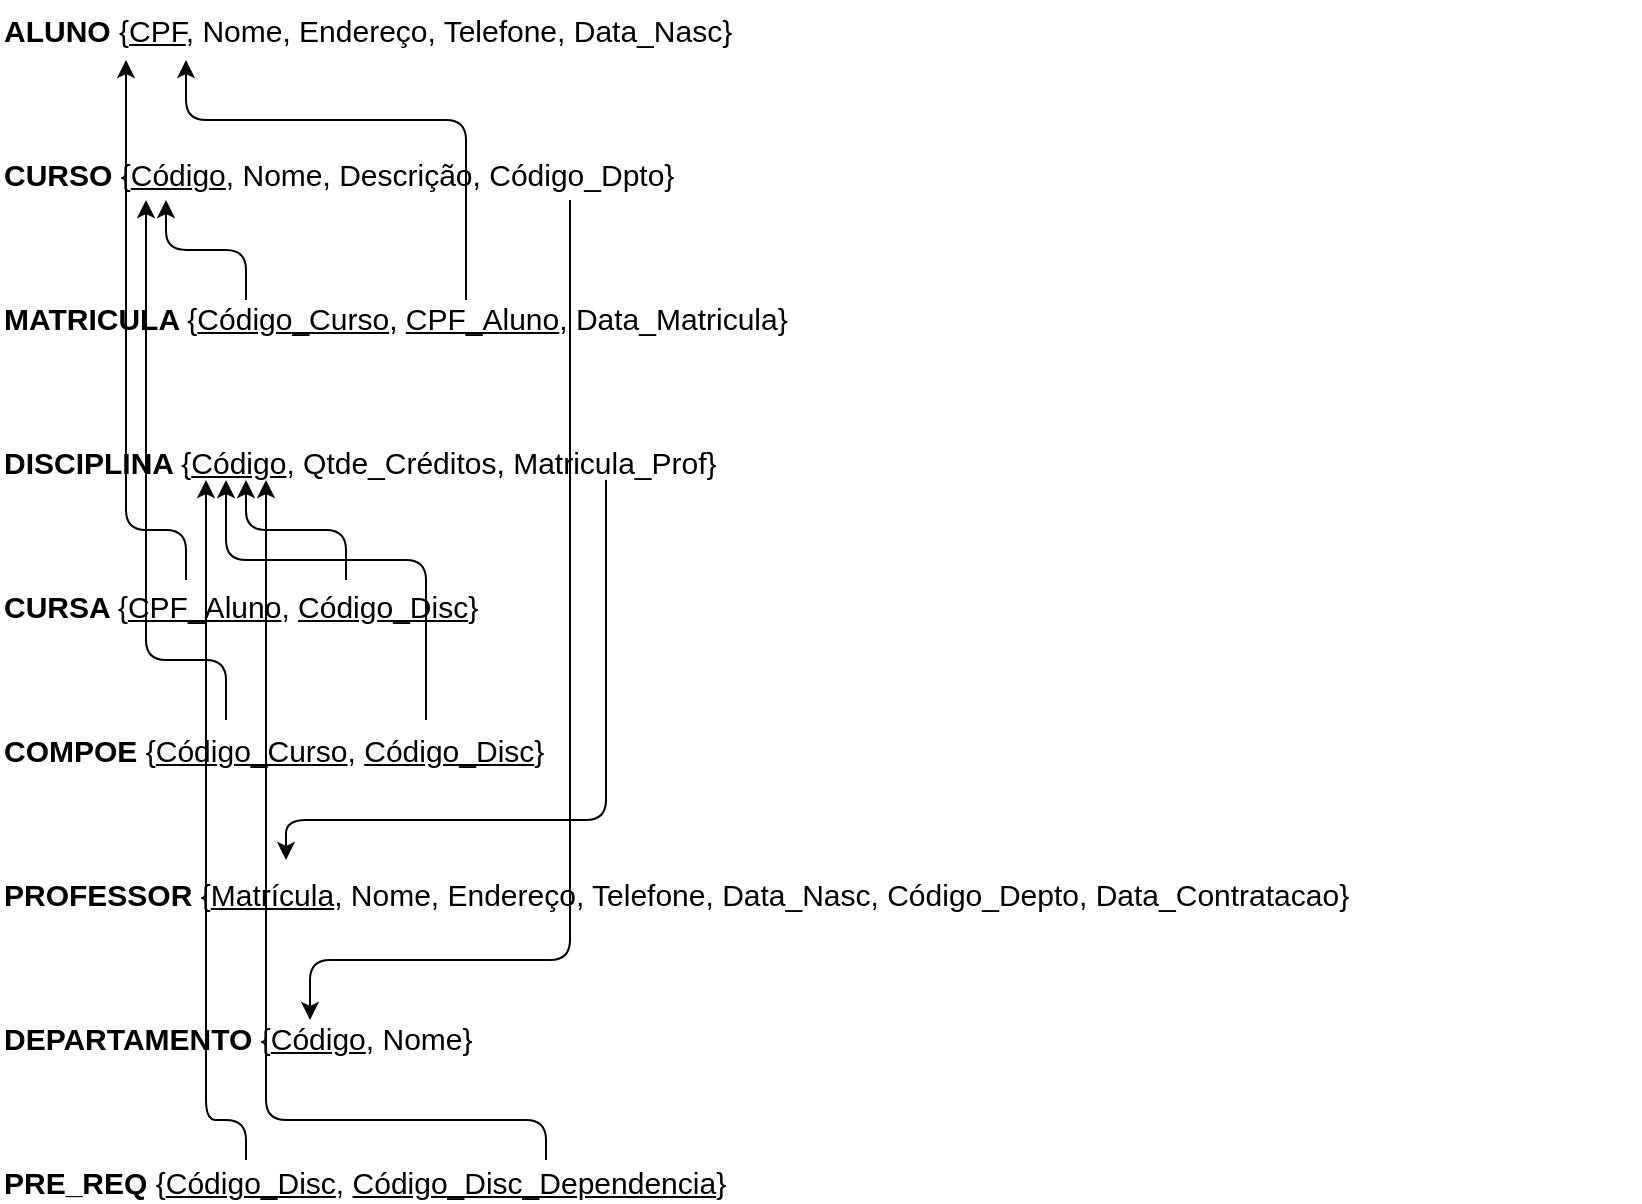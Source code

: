 <mxfile version="15.2.5" type="device"><diagram id="9vSaPEbVQlQk-tZIQkvW" name="Page-1"><mxGraphModel dx="1422" dy="762" grid="1" gridSize="10" guides="1" tooltips="1" connect="1" arrows="1" fold="1" page="1" pageScale="1" pageWidth="827" pageHeight="1169" math="0" shadow="0"><root><mxCell id="0"/><mxCell id="1" parent="0"/><mxCell id="8fjnxuWAcDwF2RKfn_Jp-9" value="&lt;font style=&quot;font-size: 15px&quot;&gt;&lt;b&gt;ALUNO&lt;/b&gt; {&lt;u&gt;CPF&lt;/u&gt;, Nome, Endereço, Telefone, Data_Nasc}&lt;br&gt;&lt;br&gt;&lt;br&gt;&lt;br&gt;&lt;b&gt;CURSO&lt;/b&gt; {&lt;u&gt;Código&lt;/u&gt;, Nome, Descrição, Código_Dpto}&lt;br&gt;&lt;br&gt;&lt;br&gt;&lt;br&gt;&lt;b&gt;MATRICULA &lt;/b&gt;{&lt;u&gt;Código_Curso&lt;/u&gt;,&amp;nbsp;&lt;u&gt;CPF_Aluno&lt;/u&gt;, Data_Matricula}&lt;br&gt;&lt;br&gt;&lt;br&gt;&lt;br&gt;&lt;b&gt;DISCIPLINA &lt;/b&gt;{&lt;u&gt;Código&lt;/u&gt;, Qtde_Créditos, Matricula_Prof}&lt;br&gt;&lt;br&gt;&lt;br&gt;&lt;br&gt;&lt;b&gt;CURSA &lt;/b&gt;{&lt;u&gt;CPF_Aluno&lt;/u&gt;,&amp;nbsp;&lt;u&gt;Código_Disc&lt;/u&gt;}&lt;br&gt;&lt;br&gt;&lt;br&gt;&lt;br&gt;&lt;b&gt;COMPOE&lt;/b&gt; {&lt;u&gt;Código_Curso&lt;/u&gt;,&amp;nbsp;&lt;u&gt;Código_Disc&lt;/u&gt;}&lt;br&gt;&lt;br&gt;&lt;br&gt;&lt;br&gt;&lt;b&gt;PROFESSOR &lt;/b&gt;{&lt;u&gt;Matrícula&lt;/u&gt;, Nome, Endereço, Telefone, Data_Nasc, Código_Depto, Data_Contratacao}&lt;br&gt;&lt;br&gt;&lt;br&gt;&lt;br&gt;&lt;b&gt;DEPARTAMENTO &lt;/b&gt;{&lt;u&gt;Código&lt;/u&gt;, Nome}&lt;br&gt;&lt;br&gt;&lt;br&gt;&lt;br&gt;&lt;b&gt;PRE_REQ &lt;/b&gt;{&lt;u&gt;Código_Disc&lt;/u&gt;,&amp;nbsp;&lt;u&gt;Código_Disc_Dependencia&lt;/u&gt;}&lt;/font&gt;" style="text;whiteSpace=wrap;html=1;" vertex="1" parent="1"><mxGeometry x="14" y="20" width="820" height="600" as="geometry"/></mxCell><mxCell id="8fjnxuWAcDwF2RKfn_Jp-14" value="" style="edgeStyle=elbowEdgeStyle;elbow=vertical;endArrow=classic;html=1;" edge="1" parent="1"><mxGeometry width="50" height="50" relative="1" as="geometry"><mxPoint x="137" y="170" as="sourcePoint"/><mxPoint x="97" y="120" as="targetPoint"/></mxGeometry></mxCell><mxCell id="8fjnxuWAcDwF2RKfn_Jp-15" value="" style="edgeStyle=elbowEdgeStyle;elbow=vertical;endArrow=classic;html=1;" edge="1" parent="1"><mxGeometry width="50" height="50" relative="1" as="geometry"><mxPoint x="247" y="170" as="sourcePoint"/><mxPoint x="107" y="50" as="targetPoint"/><Array as="points"><mxPoint x="177" y="80"/></Array></mxGeometry></mxCell><mxCell id="8fjnxuWAcDwF2RKfn_Jp-17" value="" style="edgeStyle=elbowEdgeStyle;elbow=vertical;endArrow=classic;html=1;" edge="1" parent="1"><mxGeometry width="50" height="50" relative="1" as="geometry"><mxPoint x="107" y="310" as="sourcePoint"/><mxPoint x="77" y="50" as="targetPoint"/><Array as="points"><mxPoint x="137" y="285"/></Array></mxGeometry></mxCell><mxCell id="8fjnxuWAcDwF2RKfn_Jp-18" value="" style="edgeStyle=elbowEdgeStyle;elbow=vertical;endArrow=classic;html=1;" edge="1" parent="1"><mxGeometry width="50" height="50" relative="1" as="geometry"><mxPoint x="187" y="310" as="sourcePoint"/><mxPoint x="137" y="260" as="targetPoint"/></mxGeometry></mxCell><mxCell id="8fjnxuWAcDwF2RKfn_Jp-19" value="" style="edgeStyle=elbowEdgeStyle;elbow=vertical;endArrow=classic;html=1;" edge="1" parent="1"><mxGeometry width="50" height="50" relative="1" as="geometry"><mxPoint x="127" y="380" as="sourcePoint"/><mxPoint x="87" y="120" as="targetPoint"/><Array as="points"><mxPoint x="77" y="350"/></Array></mxGeometry></mxCell><mxCell id="8fjnxuWAcDwF2RKfn_Jp-20" value="" style="edgeStyle=elbowEdgeStyle;elbow=vertical;endArrow=classic;html=1;" edge="1" parent="1"><mxGeometry width="50" height="50" relative="1" as="geometry"><mxPoint x="227" y="380" as="sourcePoint"/><mxPoint x="127" y="260" as="targetPoint"/><Array as="points"><mxPoint x="177" y="300"/></Array></mxGeometry></mxCell><mxCell id="8fjnxuWAcDwF2RKfn_Jp-23" value="" style="edgeStyle=elbowEdgeStyle;elbow=vertical;endArrow=classic;html=1;" edge="1" parent="1"><mxGeometry width="50" height="50" relative="1" as="geometry"><mxPoint x="317" y="260" as="sourcePoint"/><mxPoint x="157" y="450" as="targetPoint"/><Array as="points"><mxPoint x="287" y="430"/></Array></mxGeometry></mxCell><mxCell id="8fjnxuWAcDwF2RKfn_Jp-24" value="" style="edgeStyle=elbowEdgeStyle;elbow=vertical;endArrow=classic;html=1;" edge="1" parent="1"><mxGeometry width="50" height="50" relative="1" as="geometry"><mxPoint x="299" y="120" as="sourcePoint"/><mxPoint x="169" y="530" as="targetPoint"/><Array as="points"><mxPoint x="229" y="500"/></Array></mxGeometry></mxCell><mxCell id="8fjnxuWAcDwF2RKfn_Jp-25" value="" style="edgeStyle=elbowEdgeStyle;elbow=vertical;endArrow=classic;html=1;" edge="1" parent="1"><mxGeometry width="50" height="50" relative="1" as="geometry"><mxPoint x="137" y="600" as="sourcePoint"/><mxPoint x="117" y="260" as="targetPoint"/><Array as="points"><mxPoint x="127" y="580"/></Array></mxGeometry></mxCell><mxCell id="8fjnxuWAcDwF2RKfn_Jp-26" value="" style="edgeStyle=elbowEdgeStyle;elbow=vertical;endArrow=classic;html=1;" edge="1" parent="1"><mxGeometry width="50" height="50" relative="1" as="geometry"><mxPoint x="287" y="600" as="sourcePoint"/><mxPoint x="147" y="260" as="targetPoint"/><Array as="points"><mxPoint x="157" y="580"/></Array></mxGeometry></mxCell></root></mxGraphModel></diagram></mxfile>